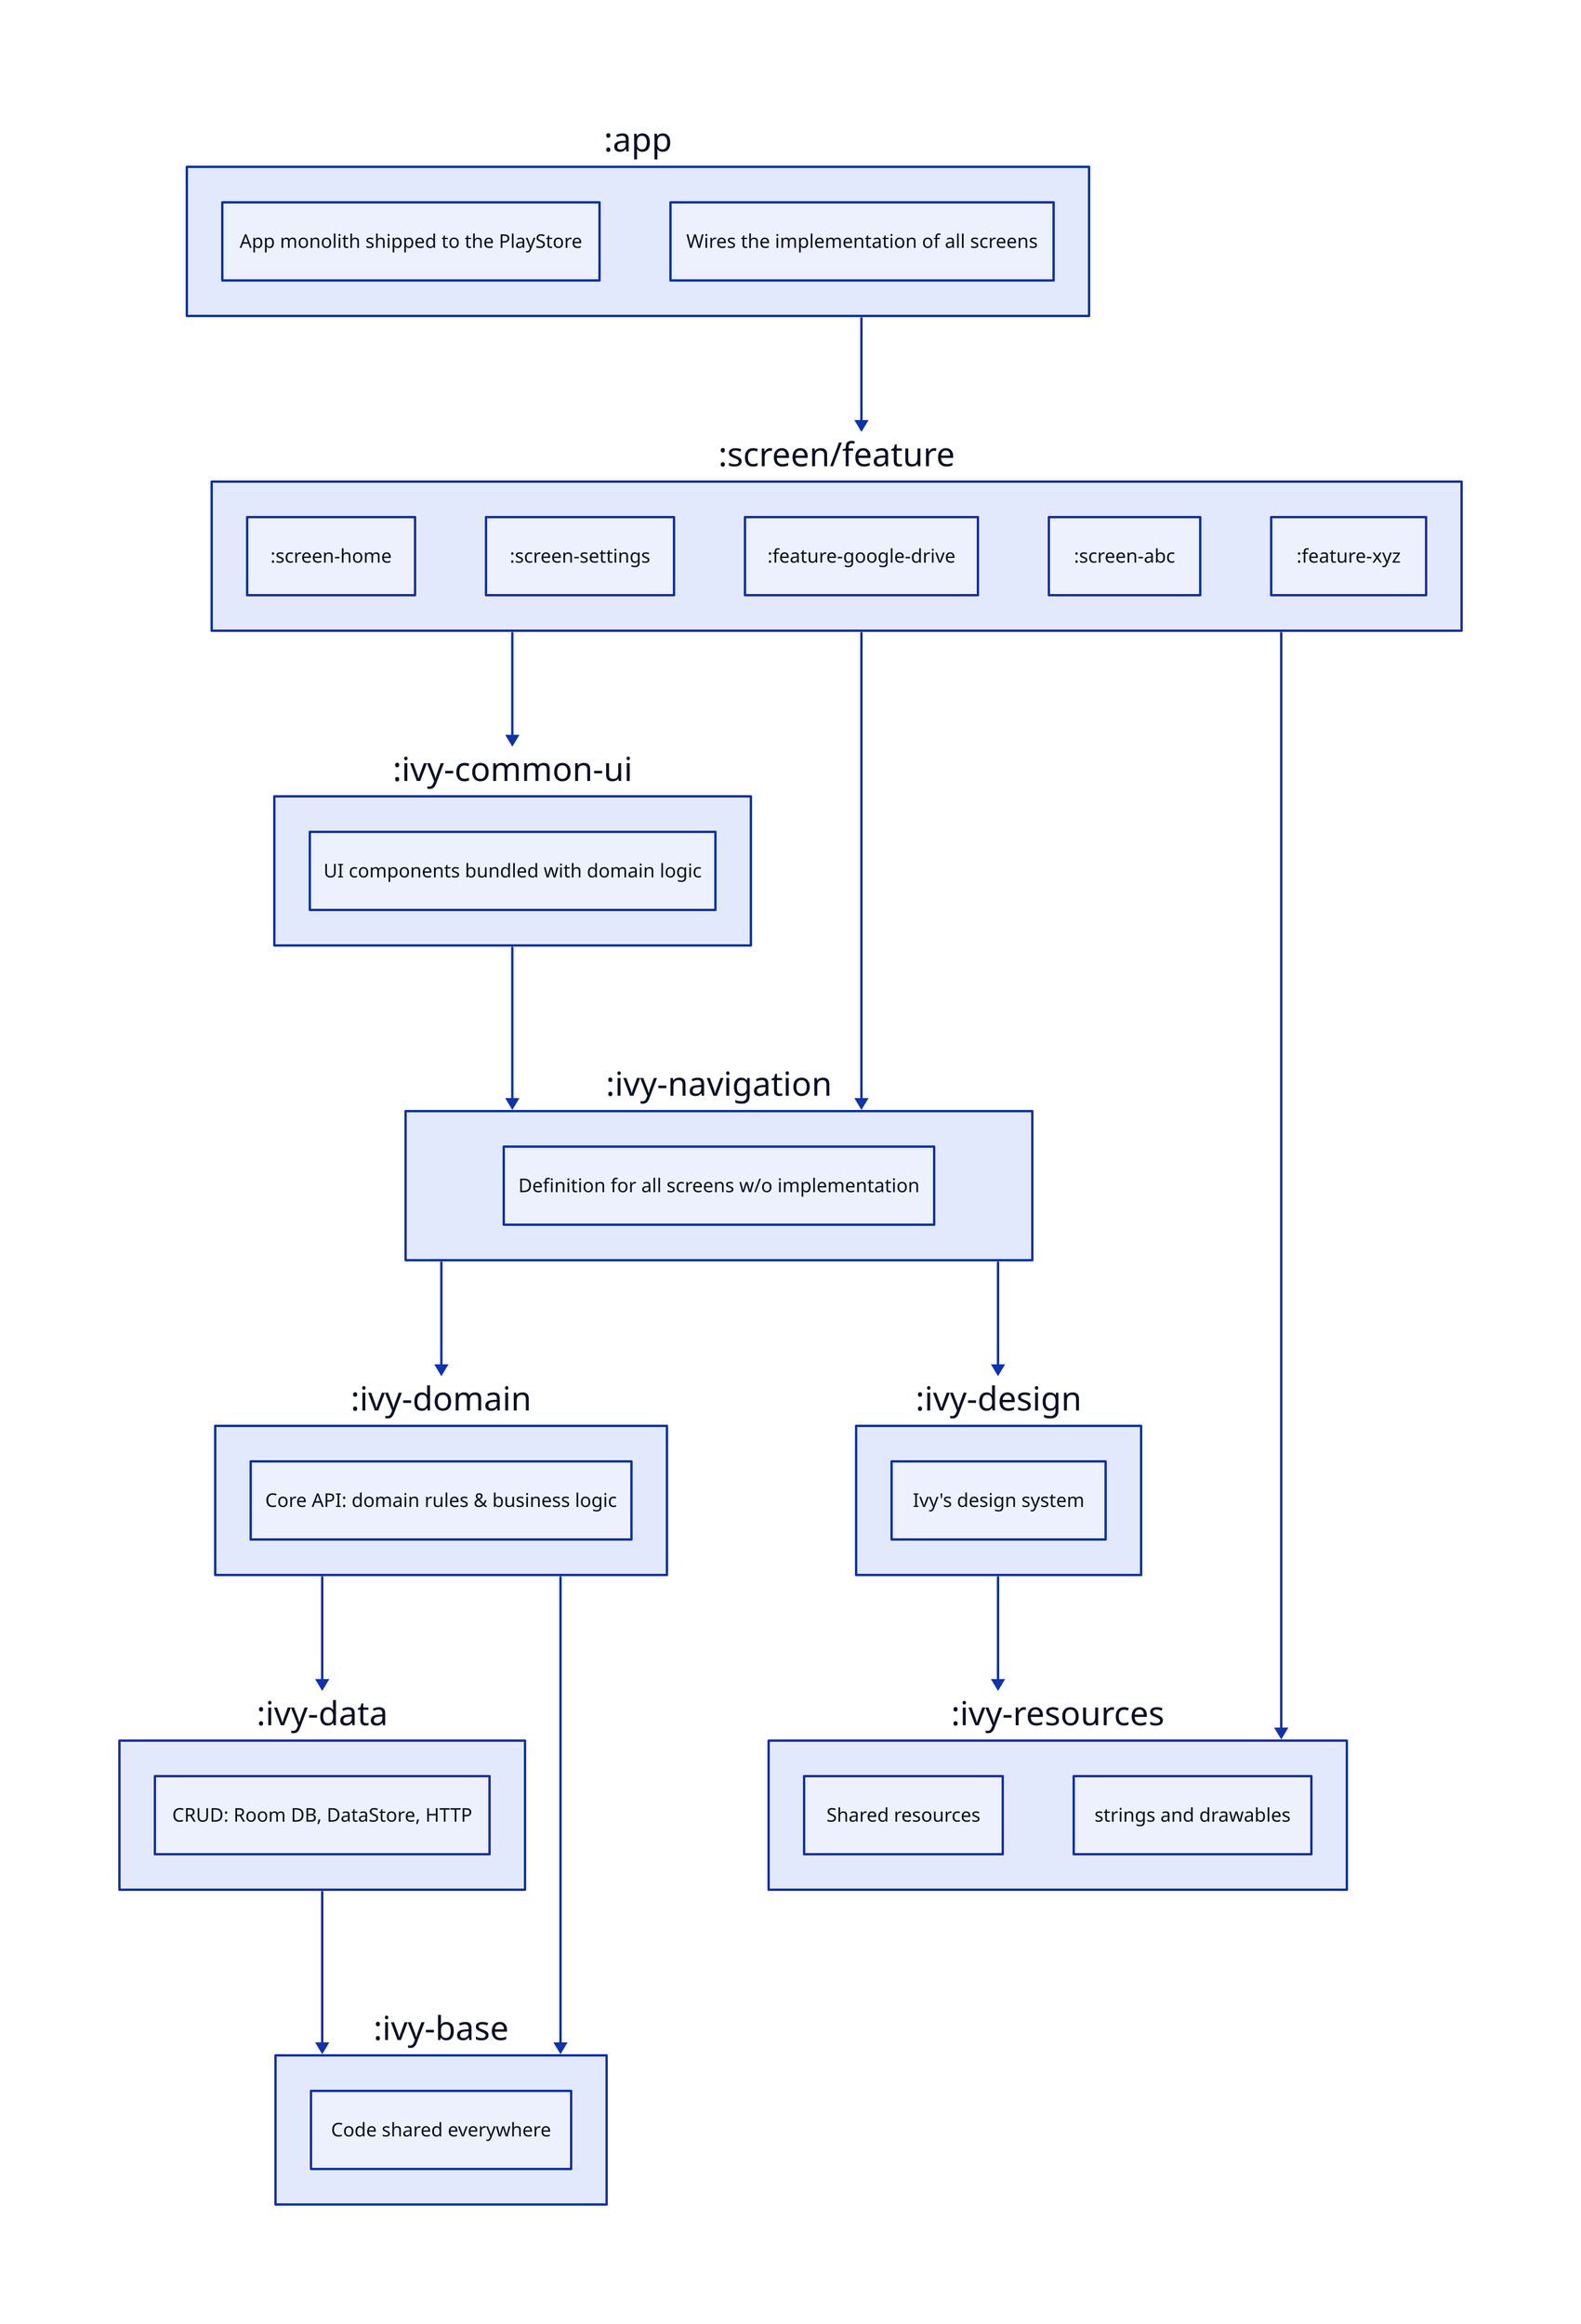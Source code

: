 ivy-res: ":ivy-resources" {
  "Shared resources"
  "strings and drawables"
}
ivy-base: ":ivy-base" {
  "Code shared everywhere"
}
ivy-data: ":ivy-data" {
  "CRUD: Room DB, DataStore, HTTP"
}
ivy-domain: ":ivy-domain" {
  "Core API: domain rules & business logic"
}
ivy-common-ui: ":ivy-common-ui" {
  "UI components bundled with domain logic"
}
ivy-nav: ":ivy-navigation" {
  "Definition for all screens w/o implementation"
}
ivy-design: ":ivy-design" {
  "Ivy's design system"
}
screens: ":screen/feature" {
  ":screen-home"
  ":screen-settings"
  ":feature-google-drive"
  ":screen-abc"
  ":feature-xyz"
}
app: ":app" {
  "App monolith shipped to the PlayStore"
  "Wires the implementation of all screens"
}

ivy-data -> ivy-base
ivy-domain -> ivy-data
ivy-domain -> ivy-base

ivy-design -> ivy-res
ivy-nav -> ivy-domain
ivy-nav -> ivy-design

ivy-common-ui -> ivy-nav

screens -> ivy-common-ui
screens -> ivy-nav
screens -> ivy-res

app -> screens

